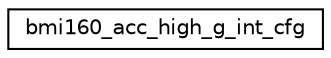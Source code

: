 digraph "Graphical Class Hierarchy"
{
  edge [fontname="Helvetica",fontsize="10",labelfontname="Helvetica",labelfontsize="10"];
  node [fontname="Helvetica",fontsize="10",shape=record];
  rankdir="LR";
  Node1 [label="bmi160_acc_high_g_int_cfg",height=0.2,width=0.4,color="black", fillcolor="white", style="filled",URL="$structbmi160__acc__high__g__int__cfg.html"];
}
